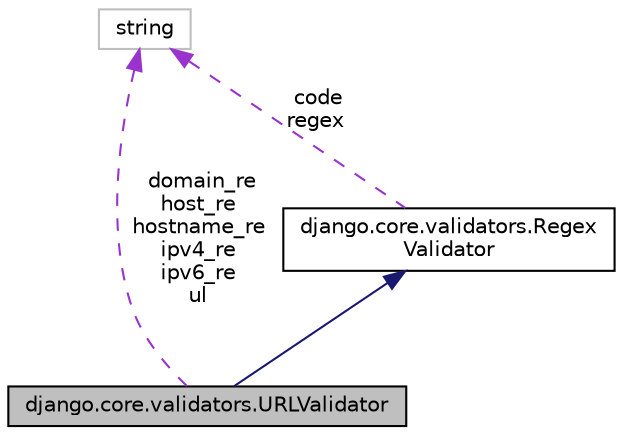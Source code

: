 digraph "django.core.validators.URLValidator"
{
 // LATEX_PDF_SIZE
  edge [fontname="Helvetica",fontsize="10",labelfontname="Helvetica",labelfontsize="10"];
  node [fontname="Helvetica",fontsize="10",shape=record];
  Node1 [label="django.core.validators.URLValidator",height=0.2,width=0.4,color="black", fillcolor="grey75", style="filled", fontcolor="black",tooltip=" "];
  Node2 -> Node1 [dir="back",color="midnightblue",fontsize="10",style="solid"];
  Node2 [label="django.core.validators.Regex\lValidator",height=0.2,width=0.4,color="black", fillcolor="white", style="filled",URL="$classdjango_1_1core_1_1validators_1_1_regex_validator.html",tooltip=" "];
  Node3 -> Node2 [dir="back",color="darkorchid3",fontsize="10",style="dashed",label=" code\nregex" ];
  Node3 [label="string",height=0.2,width=0.4,color="grey75", fillcolor="white", style="filled",tooltip=" "];
  Node3 -> Node1 [dir="back",color="darkorchid3",fontsize="10",style="dashed",label=" domain_re\nhost_re\nhostname_re\nipv4_re\nipv6_re\nul" ];
}

